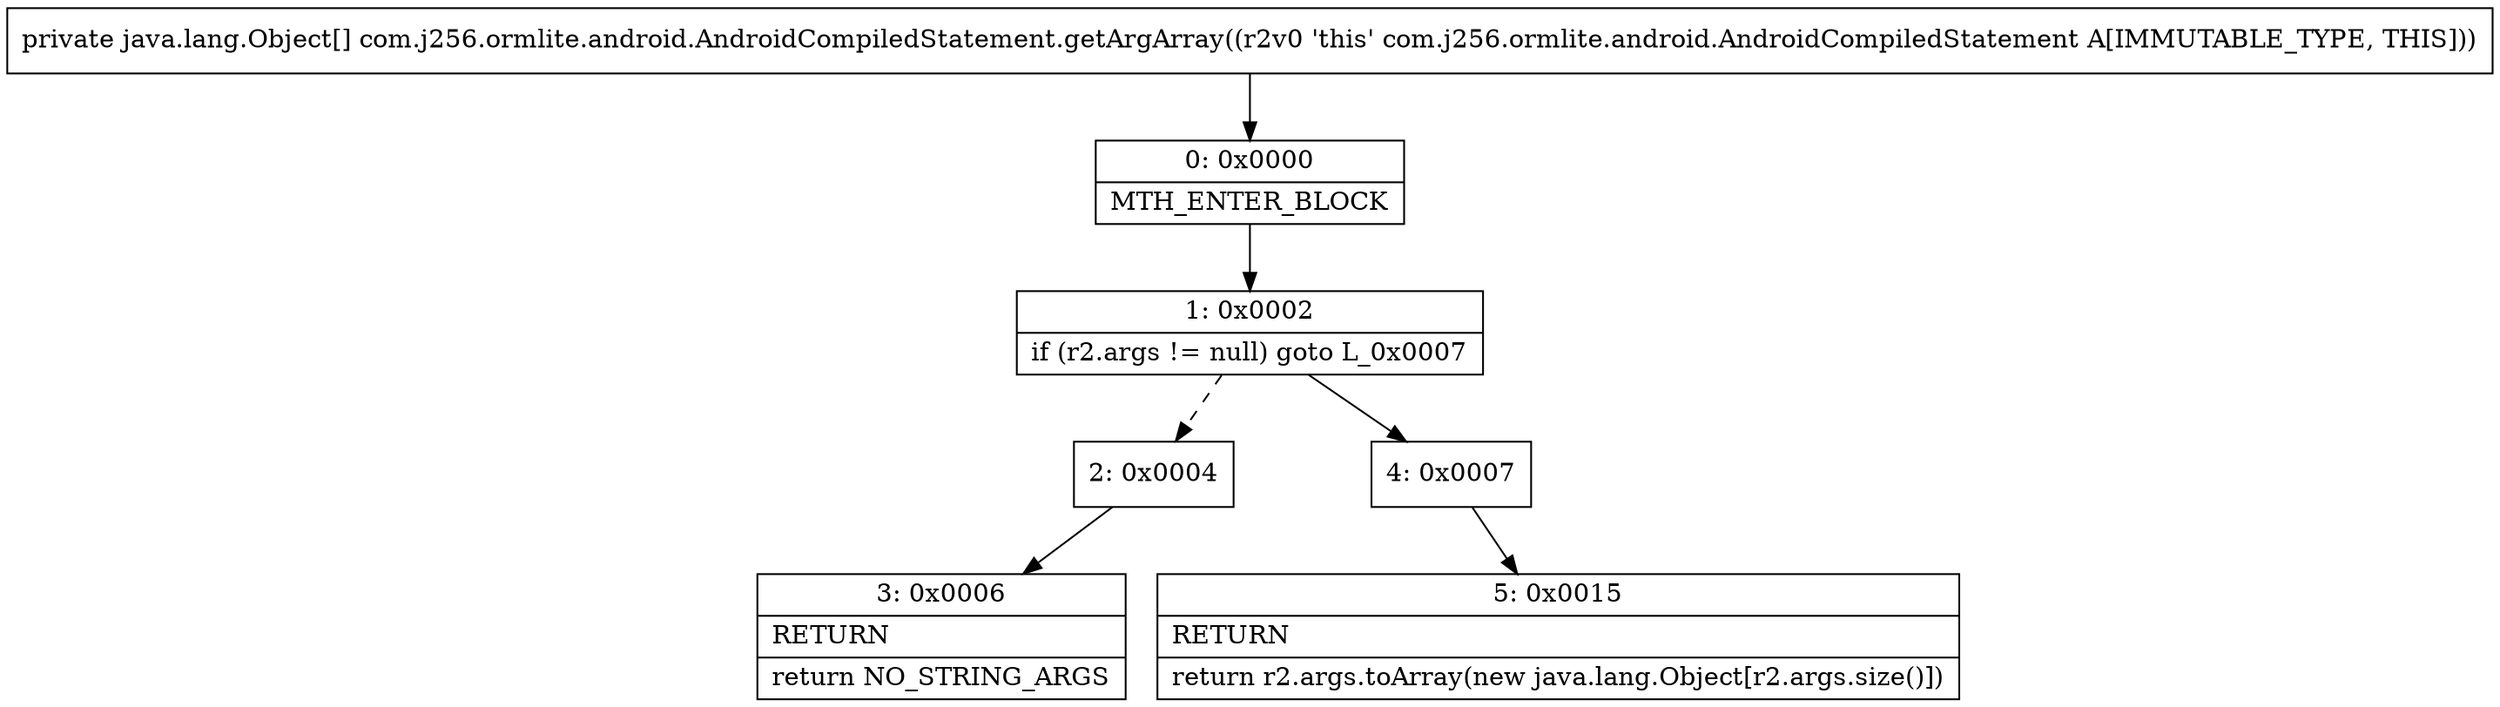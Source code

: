 digraph "CFG forcom.j256.ormlite.android.AndroidCompiledStatement.getArgArray()[Ljava\/lang\/Object;" {
Node_0 [shape=record,label="{0\:\ 0x0000|MTH_ENTER_BLOCK\l}"];
Node_1 [shape=record,label="{1\:\ 0x0002|if (r2.args != null) goto L_0x0007\l}"];
Node_2 [shape=record,label="{2\:\ 0x0004}"];
Node_3 [shape=record,label="{3\:\ 0x0006|RETURN\l|return NO_STRING_ARGS\l}"];
Node_4 [shape=record,label="{4\:\ 0x0007}"];
Node_5 [shape=record,label="{5\:\ 0x0015|RETURN\l|return r2.args.toArray(new java.lang.Object[r2.args.size()])\l}"];
MethodNode[shape=record,label="{private java.lang.Object[] com.j256.ormlite.android.AndroidCompiledStatement.getArgArray((r2v0 'this' com.j256.ormlite.android.AndroidCompiledStatement A[IMMUTABLE_TYPE, THIS])) }"];
MethodNode -> Node_0;
Node_0 -> Node_1;
Node_1 -> Node_2[style=dashed];
Node_1 -> Node_4;
Node_2 -> Node_3;
Node_4 -> Node_5;
}

